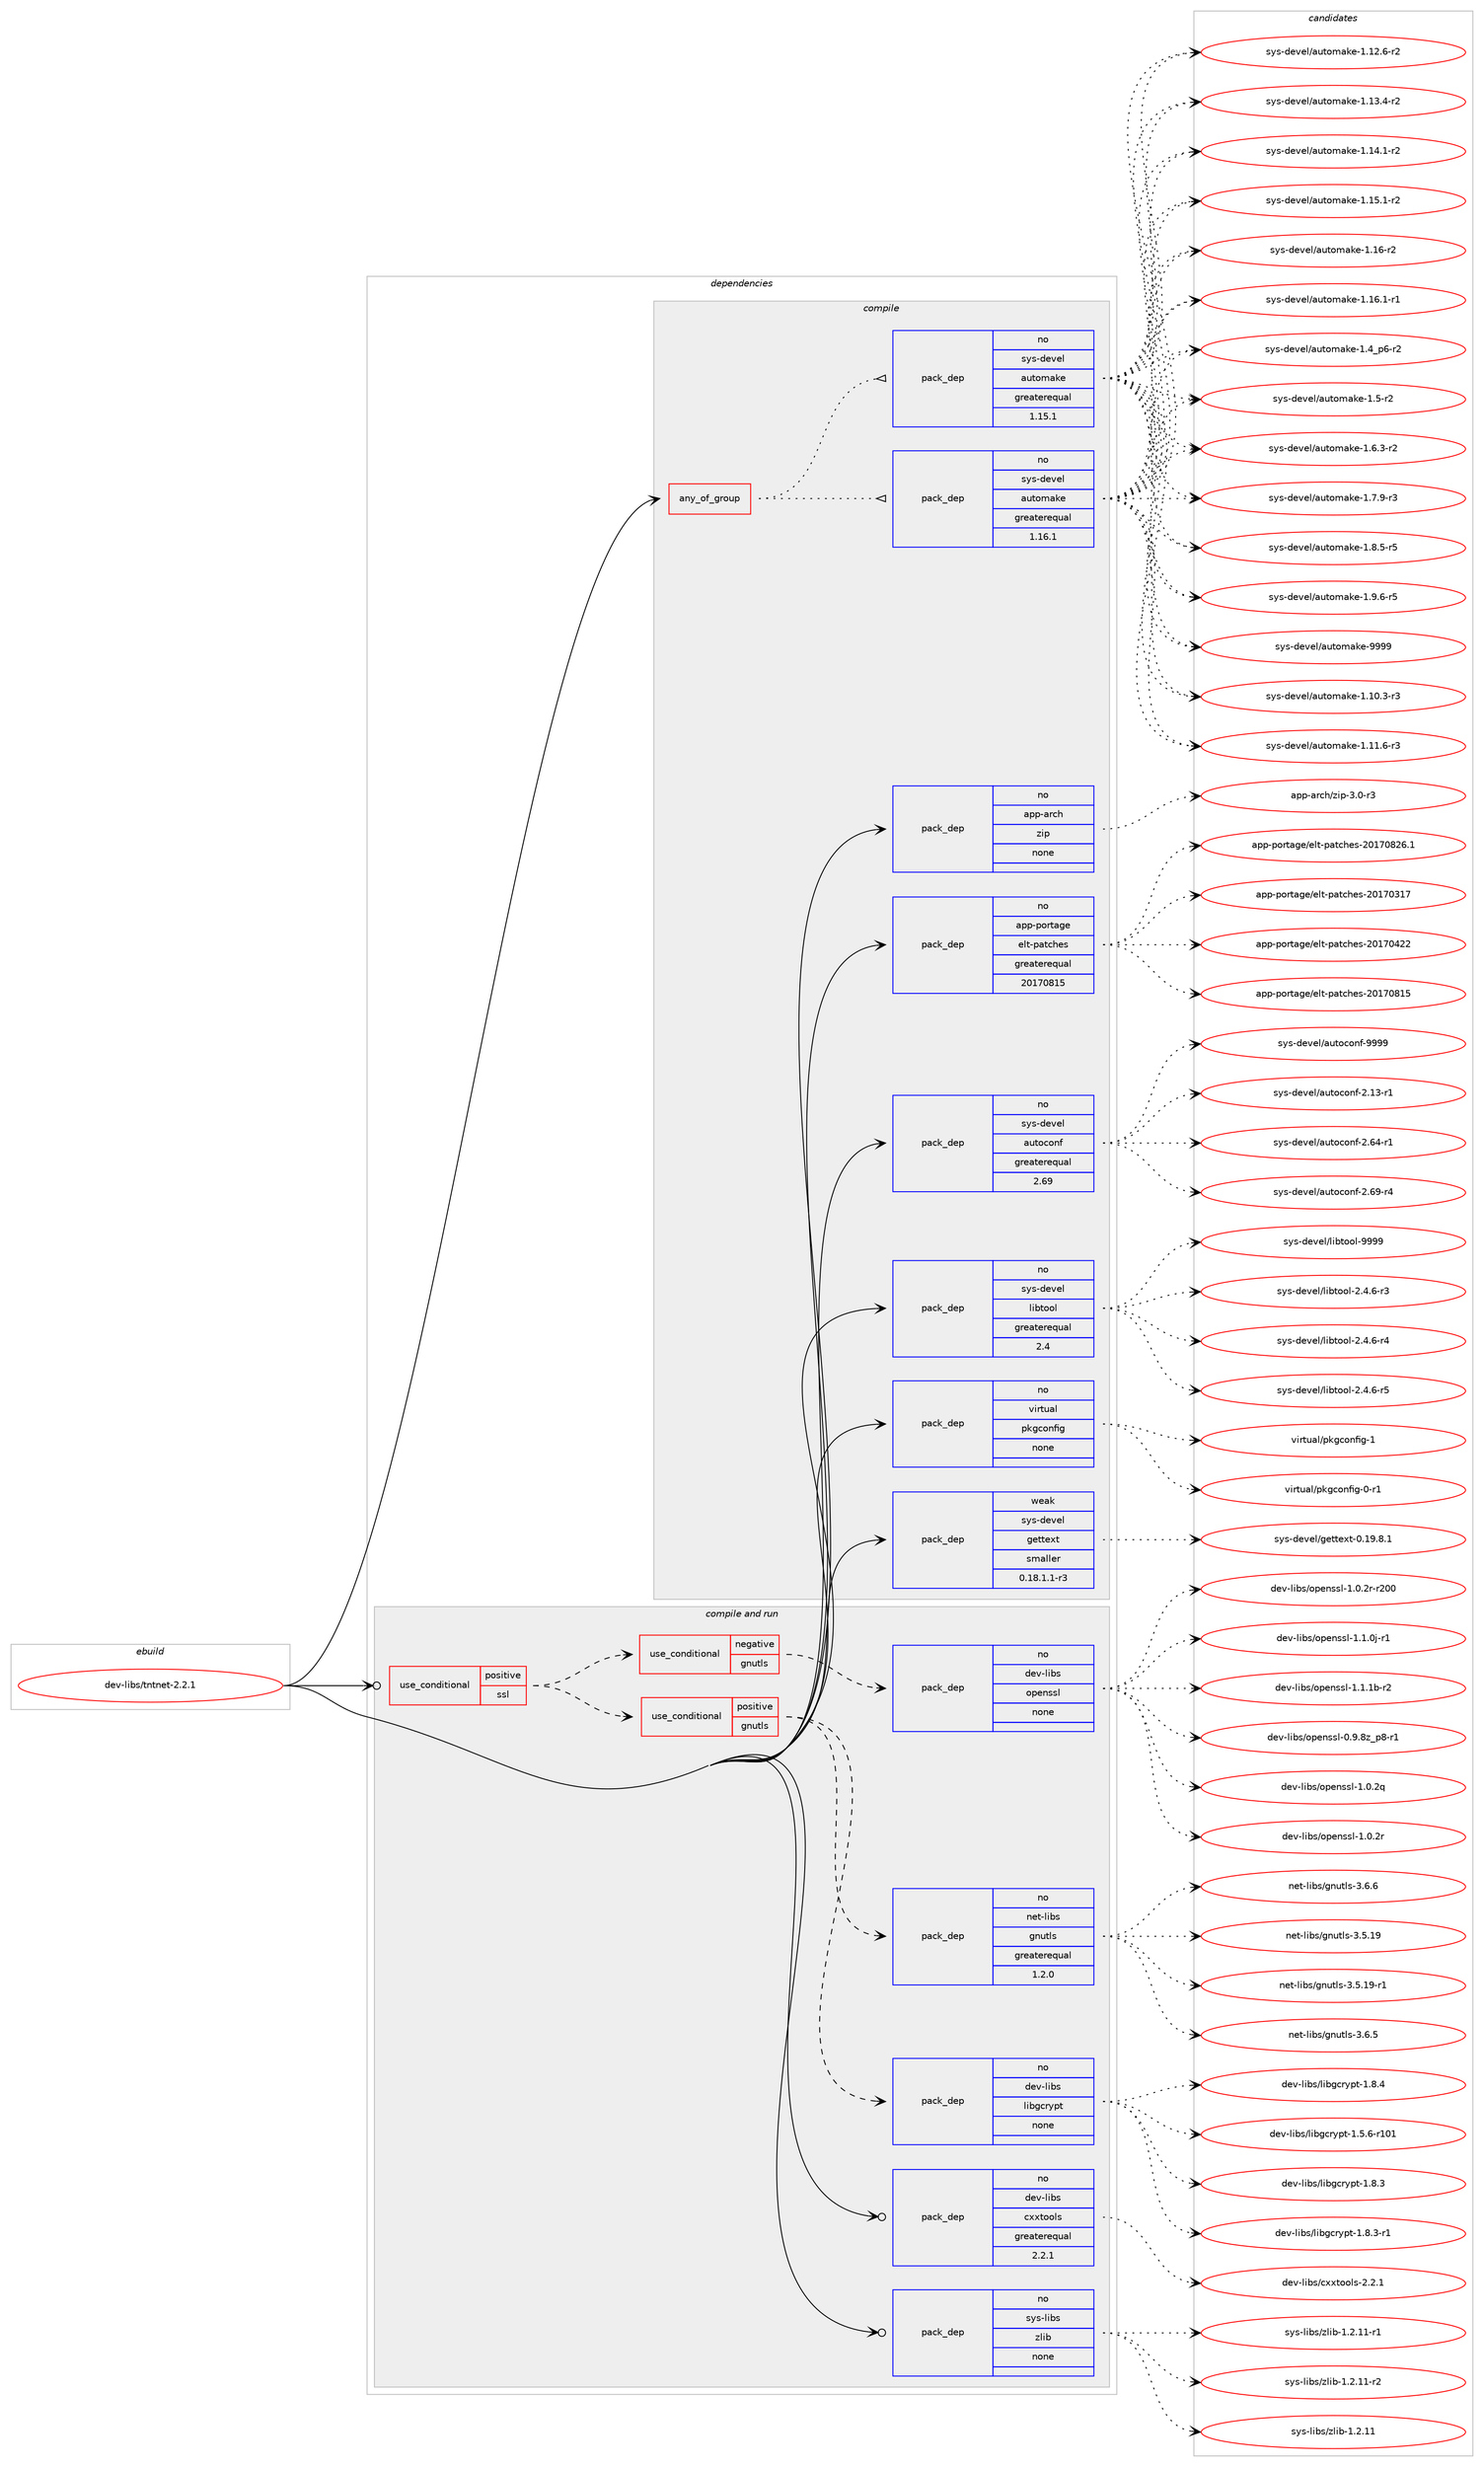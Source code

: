 digraph prolog {

# *************
# Graph options
# *************

newrank=true;
concentrate=true;
compound=true;
graph [rankdir=LR,fontname=Helvetica,fontsize=10,ranksep=1.5];#, ranksep=2.5, nodesep=0.2];
edge  [arrowhead=vee];
node  [fontname=Helvetica,fontsize=10];

# **********
# The ebuild
# **********

subgraph cluster_leftcol {
color=gray;
rank=same;
label=<<i>ebuild</i>>;
id [label="dev-libs/tntnet-2.2.1", color=red, width=4, href="../dev-libs/tntnet-2.2.1.svg"];
}

# ****************
# The dependencies
# ****************

subgraph cluster_midcol {
color=gray;
label=<<i>dependencies</i>>;
subgraph cluster_compile {
fillcolor="#eeeeee";
style=filled;
label=<<i>compile</i>>;
subgraph any22414 {
dependency1372115 [label=<<TABLE BORDER="0" CELLBORDER="1" CELLSPACING="0" CELLPADDING="4"><TR><TD CELLPADDING="10">any_of_group</TD></TR></TABLE>>, shape=none, color=red];subgraph pack982174 {
dependency1372116 [label=<<TABLE BORDER="0" CELLBORDER="1" CELLSPACING="0" CELLPADDING="4" WIDTH="220"><TR><TD ROWSPAN="6" CELLPADDING="30">pack_dep</TD></TR><TR><TD WIDTH="110">no</TD></TR><TR><TD>sys-devel</TD></TR><TR><TD>automake</TD></TR><TR><TD>greaterequal</TD></TR><TR><TD>1.16.1</TD></TR></TABLE>>, shape=none, color=blue];
}
dependency1372115:e -> dependency1372116:w [weight=20,style="dotted",arrowhead="oinv"];
subgraph pack982175 {
dependency1372117 [label=<<TABLE BORDER="0" CELLBORDER="1" CELLSPACING="0" CELLPADDING="4" WIDTH="220"><TR><TD ROWSPAN="6" CELLPADDING="30">pack_dep</TD></TR><TR><TD WIDTH="110">no</TD></TR><TR><TD>sys-devel</TD></TR><TR><TD>automake</TD></TR><TR><TD>greaterequal</TD></TR><TR><TD>1.15.1</TD></TR></TABLE>>, shape=none, color=blue];
}
dependency1372115:e -> dependency1372117:w [weight=20,style="dotted",arrowhead="oinv"];
}
id:e -> dependency1372115:w [weight=20,style="solid",arrowhead="vee"];
subgraph pack982176 {
dependency1372118 [label=<<TABLE BORDER="0" CELLBORDER="1" CELLSPACING="0" CELLPADDING="4" WIDTH="220"><TR><TD ROWSPAN="6" CELLPADDING="30">pack_dep</TD></TR><TR><TD WIDTH="110">no</TD></TR><TR><TD>app-arch</TD></TR><TR><TD>zip</TD></TR><TR><TD>none</TD></TR><TR><TD></TD></TR></TABLE>>, shape=none, color=blue];
}
id:e -> dependency1372118:w [weight=20,style="solid",arrowhead="vee"];
subgraph pack982177 {
dependency1372119 [label=<<TABLE BORDER="0" CELLBORDER="1" CELLSPACING="0" CELLPADDING="4" WIDTH="220"><TR><TD ROWSPAN="6" CELLPADDING="30">pack_dep</TD></TR><TR><TD WIDTH="110">no</TD></TR><TR><TD>app-portage</TD></TR><TR><TD>elt-patches</TD></TR><TR><TD>greaterequal</TD></TR><TR><TD>20170815</TD></TR></TABLE>>, shape=none, color=blue];
}
id:e -> dependency1372119:w [weight=20,style="solid",arrowhead="vee"];
subgraph pack982178 {
dependency1372120 [label=<<TABLE BORDER="0" CELLBORDER="1" CELLSPACING="0" CELLPADDING="4" WIDTH="220"><TR><TD ROWSPAN="6" CELLPADDING="30">pack_dep</TD></TR><TR><TD WIDTH="110">no</TD></TR><TR><TD>sys-devel</TD></TR><TR><TD>autoconf</TD></TR><TR><TD>greaterequal</TD></TR><TR><TD>2.69</TD></TR></TABLE>>, shape=none, color=blue];
}
id:e -> dependency1372120:w [weight=20,style="solid",arrowhead="vee"];
subgraph pack982179 {
dependency1372121 [label=<<TABLE BORDER="0" CELLBORDER="1" CELLSPACING="0" CELLPADDING="4" WIDTH="220"><TR><TD ROWSPAN="6" CELLPADDING="30">pack_dep</TD></TR><TR><TD WIDTH="110">no</TD></TR><TR><TD>sys-devel</TD></TR><TR><TD>libtool</TD></TR><TR><TD>greaterequal</TD></TR><TR><TD>2.4</TD></TR></TABLE>>, shape=none, color=blue];
}
id:e -> dependency1372121:w [weight=20,style="solid",arrowhead="vee"];
subgraph pack982180 {
dependency1372122 [label=<<TABLE BORDER="0" CELLBORDER="1" CELLSPACING="0" CELLPADDING="4" WIDTH="220"><TR><TD ROWSPAN="6" CELLPADDING="30">pack_dep</TD></TR><TR><TD WIDTH="110">no</TD></TR><TR><TD>virtual</TD></TR><TR><TD>pkgconfig</TD></TR><TR><TD>none</TD></TR><TR><TD></TD></TR></TABLE>>, shape=none, color=blue];
}
id:e -> dependency1372122:w [weight=20,style="solid",arrowhead="vee"];
subgraph pack982181 {
dependency1372123 [label=<<TABLE BORDER="0" CELLBORDER="1" CELLSPACING="0" CELLPADDING="4" WIDTH="220"><TR><TD ROWSPAN="6" CELLPADDING="30">pack_dep</TD></TR><TR><TD WIDTH="110">weak</TD></TR><TR><TD>sys-devel</TD></TR><TR><TD>gettext</TD></TR><TR><TD>smaller</TD></TR><TR><TD>0.18.1.1-r3</TD></TR></TABLE>>, shape=none, color=blue];
}
id:e -> dependency1372123:w [weight=20,style="solid",arrowhead="vee"];
}
subgraph cluster_compileandrun {
fillcolor="#eeeeee";
style=filled;
label=<<i>compile and run</i>>;
subgraph cond366963 {
dependency1372124 [label=<<TABLE BORDER="0" CELLBORDER="1" CELLSPACING="0" CELLPADDING="4"><TR><TD ROWSPAN="3" CELLPADDING="10">use_conditional</TD></TR><TR><TD>positive</TD></TR><TR><TD>ssl</TD></TR></TABLE>>, shape=none, color=red];
subgraph cond366964 {
dependency1372125 [label=<<TABLE BORDER="0" CELLBORDER="1" CELLSPACING="0" CELLPADDING="4"><TR><TD ROWSPAN="3" CELLPADDING="10">use_conditional</TD></TR><TR><TD>positive</TD></TR><TR><TD>gnutls</TD></TR></TABLE>>, shape=none, color=red];
subgraph pack982182 {
dependency1372126 [label=<<TABLE BORDER="0" CELLBORDER="1" CELLSPACING="0" CELLPADDING="4" WIDTH="220"><TR><TD ROWSPAN="6" CELLPADDING="30">pack_dep</TD></TR><TR><TD WIDTH="110">no</TD></TR><TR><TD>net-libs</TD></TR><TR><TD>gnutls</TD></TR><TR><TD>greaterequal</TD></TR><TR><TD>1.2.0</TD></TR></TABLE>>, shape=none, color=blue];
}
dependency1372125:e -> dependency1372126:w [weight=20,style="dashed",arrowhead="vee"];
subgraph pack982183 {
dependency1372127 [label=<<TABLE BORDER="0" CELLBORDER="1" CELLSPACING="0" CELLPADDING="4" WIDTH="220"><TR><TD ROWSPAN="6" CELLPADDING="30">pack_dep</TD></TR><TR><TD WIDTH="110">no</TD></TR><TR><TD>dev-libs</TD></TR><TR><TD>libgcrypt</TD></TR><TR><TD>none</TD></TR><TR><TD></TD></TR></TABLE>>, shape=none, color=blue];
}
dependency1372125:e -> dependency1372127:w [weight=20,style="dashed",arrowhead="vee"];
}
dependency1372124:e -> dependency1372125:w [weight=20,style="dashed",arrowhead="vee"];
subgraph cond366965 {
dependency1372128 [label=<<TABLE BORDER="0" CELLBORDER="1" CELLSPACING="0" CELLPADDING="4"><TR><TD ROWSPAN="3" CELLPADDING="10">use_conditional</TD></TR><TR><TD>negative</TD></TR><TR><TD>gnutls</TD></TR></TABLE>>, shape=none, color=red];
subgraph pack982184 {
dependency1372129 [label=<<TABLE BORDER="0" CELLBORDER="1" CELLSPACING="0" CELLPADDING="4" WIDTH="220"><TR><TD ROWSPAN="6" CELLPADDING="30">pack_dep</TD></TR><TR><TD WIDTH="110">no</TD></TR><TR><TD>dev-libs</TD></TR><TR><TD>openssl</TD></TR><TR><TD>none</TD></TR><TR><TD></TD></TR></TABLE>>, shape=none, color=blue];
}
dependency1372128:e -> dependency1372129:w [weight=20,style="dashed",arrowhead="vee"];
}
dependency1372124:e -> dependency1372128:w [weight=20,style="dashed",arrowhead="vee"];
}
id:e -> dependency1372124:w [weight=20,style="solid",arrowhead="odotvee"];
subgraph pack982185 {
dependency1372130 [label=<<TABLE BORDER="0" CELLBORDER="1" CELLSPACING="0" CELLPADDING="4" WIDTH="220"><TR><TD ROWSPAN="6" CELLPADDING="30">pack_dep</TD></TR><TR><TD WIDTH="110">no</TD></TR><TR><TD>dev-libs</TD></TR><TR><TD>cxxtools</TD></TR><TR><TD>greaterequal</TD></TR><TR><TD>2.2.1</TD></TR></TABLE>>, shape=none, color=blue];
}
id:e -> dependency1372130:w [weight=20,style="solid",arrowhead="odotvee"];
subgraph pack982186 {
dependency1372131 [label=<<TABLE BORDER="0" CELLBORDER="1" CELLSPACING="0" CELLPADDING="4" WIDTH="220"><TR><TD ROWSPAN="6" CELLPADDING="30">pack_dep</TD></TR><TR><TD WIDTH="110">no</TD></TR><TR><TD>sys-libs</TD></TR><TR><TD>zlib</TD></TR><TR><TD>none</TD></TR><TR><TD></TD></TR></TABLE>>, shape=none, color=blue];
}
id:e -> dependency1372131:w [weight=20,style="solid",arrowhead="odotvee"];
}
subgraph cluster_run {
fillcolor="#eeeeee";
style=filled;
label=<<i>run</i>>;
}
}

# **************
# The candidates
# **************

subgraph cluster_choices {
rank=same;
color=gray;
label=<<i>candidates</i>>;

subgraph choice982174 {
color=black;
nodesep=1;
choice11512111545100101118101108479711711611110997107101454946494846514511451 [label="sys-devel/automake-1.10.3-r3", color=red, width=4,href="../sys-devel/automake-1.10.3-r3.svg"];
choice11512111545100101118101108479711711611110997107101454946494946544511451 [label="sys-devel/automake-1.11.6-r3", color=red, width=4,href="../sys-devel/automake-1.11.6-r3.svg"];
choice11512111545100101118101108479711711611110997107101454946495046544511450 [label="sys-devel/automake-1.12.6-r2", color=red, width=4,href="../sys-devel/automake-1.12.6-r2.svg"];
choice11512111545100101118101108479711711611110997107101454946495146524511450 [label="sys-devel/automake-1.13.4-r2", color=red, width=4,href="../sys-devel/automake-1.13.4-r2.svg"];
choice11512111545100101118101108479711711611110997107101454946495246494511450 [label="sys-devel/automake-1.14.1-r2", color=red, width=4,href="../sys-devel/automake-1.14.1-r2.svg"];
choice11512111545100101118101108479711711611110997107101454946495346494511450 [label="sys-devel/automake-1.15.1-r2", color=red, width=4,href="../sys-devel/automake-1.15.1-r2.svg"];
choice1151211154510010111810110847971171161111099710710145494649544511450 [label="sys-devel/automake-1.16-r2", color=red, width=4,href="../sys-devel/automake-1.16-r2.svg"];
choice11512111545100101118101108479711711611110997107101454946495446494511449 [label="sys-devel/automake-1.16.1-r1", color=red, width=4,href="../sys-devel/automake-1.16.1-r1.svg"];
choice115121115451001011181011084797117116111109971071014549465295112544511450 [label="sys-devel/automake-1.4_p6-r2", color=red, width=4,href="../sys-devel/automake-1.4_p6-r2.svg"];
choice11512111545100101118101108479711711611110997107101454946534511450 [label="sys-devel/automake-1.5-r2", color=red, width=4,href="../sys-devel/automake-1.5-r2.svg"];
choice115121115451001011181011084797117116111109971071014549465446514511450 [label="sys-devel/automake-1.6.3-r2", color=red, width=4,href="../sys-devel/automake-1.6.3-r2.svg"];
choice115121115451001011181011084797117116111109971071014549465546574511451 [label="sys-devel/automake-1.7.9-r3", color=red, width=4,href="../sys-devel/automake-1.7.9-r3.svg"];
choice115121115451001011181011084797117116111109971071014549465646534511453 [label="sys-devel/automake-1.8.5-r5", color=red, width=4,href="../sys-devel/automake-1.8.5-r5.svg"];
choice115121115451001011181011084797117116111109971071014549465746544511453 [label="sys-devel/automake-1.9.6-r5", color=red, width=4,href="../sys-devel/automake-1.9.6-r5.svg"];
choice115121115451001011181011084797117116111109971071014557575757 [label="sys-devel/automake-9999", color=red, width=4,href="../sys-devel/automake-9999.svg"];
dependency1372116:e -> choice11512111545100101118101108479711711611110997107101454946494846514511451:w [style=dotted,weight="100"];
dependency1372116:e -> choice11512111545100101118101108479711711611110997107101454946494946544511451:w [style=dotted,weight="100"];
dependency1372116:e -> choice11512111545100101118101108479711711611110997107101454946495046544511450:w [style=dotted,weight="100"];
dependency1372116:e -> choice11512111545100101118101108479711711611110997107101454946495146524511450:w [style=dotted,weight="100"];
dependency1372116:e -> choice11512111545100101118101108479711711611110997107101454946495246494511450:w [style=dotted,weight="100"];
dependency1372116:e -> choice11512111545100101118101108479711711611110997107101454946495346494511450:w [style=dotted,weight="100"];
dependency1372116:e -> choice1151211154510010111810110847971171161111099710710145494649544511450:w [style=dotted,weight="100"];
dependency1372116:e -> choice11512111545100101118101108479711711611110997107101454946495446494511449:w [style=dotted,weight="100"];
dependency1372116:e -> choice115121115451001011181011084797117116111109971071014549465295112544511450:w [style=dotted,weight="100"];
dependency1372116:e -> choice11512111545100101118101108479711711611110997107101454946534511450:w [style=dotted,weight="100"];
dependency1372116:e -> choice115121115451001011181011084797117116111109971071014549465446514511450:w [style=dotted,weight="100"];
dependency1372116:e -> choice115121115451001011181011084797117116111109971071014549465546574511451:w [style=dotted,weight="100"];
dependency1372116:e -> choice115121115451001011181011084797117116111109971071014549465646534511453:w [style=dotted,weight="100"];
dependency1372116:e -> choice115121115451001011181011084797117116111109971071014549465746544511453:w [style=dotted,weight="100"];
dependency1372116:e -> choice115121115451001011181011084797117116111109971071014557575757:w [style=dotted,weight="100"];
}
subgraph choice982175 {
color=black;
nodesep=1;
choice11512111545100101118101108479711711611110997107101454946494846514511451 [label="sys-devel/automake-1.10.3-r3", color=red, width=4,href="../sys-devel/automake-1.10.3-r3.svg"];
choice11512111545100101118101108479711711611110997107101454946494946544511451 [label="sys-devel/automake-1.11.6-r3", color=red, width=4,href="../sys-devel/automake-1.11.6-r3.svg"];
choice11512111545100101118101108479711711611110997107101454946495046544511450 [label="sys-devel/automake-1.12.6-r2", color=red, width=4,href="../sys-devel/automake-1.12.6-r2.svg"];
choice11512111545100101118101108479711711611110997107101454946495146524511450 [label="sys-devel/automake-1.13.4-r2", color=red, width=4,href="../sys-devel/automake-1.13.4-r2.svg"];
choice11512111545100101118101108479711711611110997107101454946495246494511450 [label="sys-devel/automake-1.14.1-r2", color=red, width=4,href="../sys-devel/automake-1.14.1-r2.svg"];
choice11512111545100101118101108479711711611110997107101454946495346494511450 [label="sys-devel/automake-1.15.1-r2", color=red, width=4,href="../sys-devel/automake-1.15.1-r2.svg"];
choice1151211154510010111810110847971171161111099710710145494649544511450 [label="sys-devel/automake-1.16-r2", color=red, width=4,href="../sys-devel/automake-1.16-r2.svg"];
choice11512111545100101118101108479711711611110997107101454946495446494511449 [label="sys-devel/automake-1.16.1-r1", color=red, width=4,href="../sys-devel/automake-1.16.1-r1.svg"];
choice115121115451001011181011084797117116111109971071014549465295112544511450 [label="sys-devel/automake-1.4_p6-r2", color=red, width=4,href="../sys-devel/automake-1.4_p6-r2.svg"];
choice11512111545100101118101108479711711611110997107101454946534511450 [label="sys-devel/automake-1.5-r2", color=red, width=4,href="../sys-devel/automake-1.5-r2.svg"];
choice115121115451001011181011084797117116111109971071014549465446514511450 [label="sys-devel/automake-1.6.3-r2", color=red, width=4,href="../sys-devel/automake-1.6.3-r2.svg"];
choice115121115451001011181011084797117116111109971071014549465546574511451 [label="sys-devel/automake-1.7.9-r3", color=red, width=4,href="../sys-devel/automake-1.7.9-r3.svg"];
choice115121115451001011181011084797117116111109971071014549465646534511453 [label="sys-devel/automake-1.8.5-r5", color=red, width=4,href="../sys-devel/automake-1.8.5-r5.svg"];
choice115121115451001011181011084797117116111109971071014549465746544511453 [label="sys-devel/automake-1.9.6-r5", color=red, width=4,href="../sys-devel/automake-1.9.6-r5.svg"];
choice115121115451001011181011084797117116111109971071014557575757 [label="sys-devel/automake-9999", color=red, width=4,href="../sys-devel/automake-9999.svg"];
dependency1372117:e -> choice11512111545100101118101108479711711611110997107101454946494846514511451:w [style=dotted,weight="100"];
dependency1372117:e -> choice11512111545100101118101108479711711611110997107101454946494946544511451:w [style=dotted,weight="100"];
dependency1372117:e -> choice11512111545100101118101108479711711611110997107101454946495046544511450:w [style=dotted,weight="100"];
dependency1372117:e -> choice11512111545100101118101108479711711611110997107101454946495146524511450:w [style=dotted,weight="100"];
dependency1372117:e -> choice11512111545100101118101108479711711611110997107101454946495246494511450:w [style=dotted,weight="100"];
dependency1372117:e -> choice11512111545100101118101108479711711611110997107101454946495346494511450:w [style=dotted,weight="100"];
dependency1372117:e -> choice1151211154510010111810110847971171161111099710710145494649544511450:w [style=dotted,weight="100"];
dependency1372117:e -> choice11512111545100101118101108479711711611110997107101454946495446494511449:w [style=dotted,weight="100"];
dependency1372117:e -> choice115121115451001011181011084797117116111109971071014549465295112544511450:w [style=dotted,weight="100"];
dependency1372117:e -> choice11512111545100101118101108479711711611110997107101454946534511450:w [style=dotted,weight="100"];
dependency1372117:e -> choice115121115451001011181011084797117116111109971071014549465446514511450:w [style=dotted,weight="100"];
dependency1372117:e -> choice115121115451001011181011084797117116111109971071014549465546574511451:w [style=dotted,weight="100"];
dependency1372117:e -> choice115121115451001011181011084797117116111109971071014549465646534511453:w [style=dotted,weight="100"];
dependency1372117:e -> choice115121115451001011181011084797117116111109971071014549465746544511453:w [style=dotted,weight="100"];
dependency1372117:e -> choice115121115451001011181011084797117116111109971071014557575757:w [style=dotted,weight="100"];
}
subgraph choice982176 {
color=black;
nodesep=1;
choice9711211245971149910447122105112455146484511451 [label="app-arch/zip-3.0-r3", color=red, width=4,href="../app-arch/zip-3.0-r3.svg"];
dependency1372118:e -> choice9711211245971149910447122105112455146484511451:w [style=dotted,weight="100"];
}
subgraph choice982177 {
color=black;
nodesep=1;
choice97112112451121111141169710310147101108116451129711699104101115455048495548514955 [label="app-portage/elt-patches-20170317", color=red, width=4,href="../app-portage/elt-patches-20170317.svg"];
choice97112112451121111141169710310147101108116451129711699104101115455048495548525050 [label="app-portage/elt-patches-20170422", color=red, width=4,href="../app-portage/elt-patches-20170422.svg"];
choice97112112451121111141169710310147101108116451129711699104101115455048495548564953 [label="app-portage/elt-patches-20170815", color=red, width=4,href="../app-portage/elt-patches-20170815.svg"];
choice971121124511211111411697103101471011081164511297116991041011154550484955485650544649 [label="app-portage/elt-patches-20170826.1", color=red, width=4,href="../app-portage/elt-patches-20170826.1.svg"];
dependency1372119:e -> choice97112112451121111141169710310147101108116451129711699104101115455048495548514955:w [style=dotted,weight="100"];
dependency1372119:e -> choice97112112451121111141169710310147101108116451129711699104101115455048495548525050:w [style=dotted,weight="100"];
dependency1372119:e -> choice97112112451121111141169710310147101108116451129711699104101115455048495548564953:w [style=dotted,weight="100"];
dependency1372119:e -> choice971121124511211111411697103101471011081164511297116991041011154550484955485650544649:w [style=dotted,weight="100"];
}
subgraph choice982178 {
color=black;
nodesep=1;
choice1151211154510010111810110847971171161119911111010245504649514511449 [label="sys-devel/autoconf-2.13-r1", color=red, width=4,href="../sys-devel/autoconf-2.13-r1.svg"];
choice1151211154510010111810110847971171161119911111010245504654524511449 [label="sys-devel/autoconf-2.64-r1", color=red, width=4,href="../sys-devel/autoconf-2.64-r1.svg"];
choice1151211154510010111810110847971171161119911111010245504654574511452 [label="sys-devel/autoconf-2.69-r4", color=red, width=4,href="../sys-devel/autoconf-2.69-r4.svg"];
choice115121115451001011181011084797117116111991111101024557575757 [label="sys-devel/autoconf-9999", color=red, width=4,href="../sys-devel/autoconf-9999.svg"];
dependency1372120:e -> choice1151211154510010111810110847971171161119911111010245504649514511449:w [style=dotted,weight="100"];
dependency1372120:e -> choice1151211154510010111810110847971171161119911111010245504654524511449:w [style=dotted,weight="100"];
dependency1372120:e -> choice1151211154510010111810110847971171161119911111010245504654574511452:w [style=dotted,weight="100"];
dependency1372120:e -> choice115121115451001011181011084797117116111991111101024557575757:w [style=dotted,weight="100"];
}
subgraph choice982179 {
color=black;
nodesep=1;
choice1151211154510010111810110847108105981161111111084550465246544511451 [label="sys-devel/libtool-2.4.6-r3", color=red, width=4,href="../sys-devel/libtool-2.4.6-r3.svg"];
choice1151211154510010111810110847108105981161111111084550465246544511452 [label="sys-devel/libtool-2.4.6-r4", color=red, width=4,href="../sys-devel/libtool-2.4.6-r4.svg"];
choice1151211154510010111810110847108105981161111111084550465246544511453 [label="sys-devel/libtool-2.4.6-r5", color=red, width=4,href="../sys-devel/libtool-2.4.6-r5.svg"];
choice1151211154510010111810110847108105981161111111084557575757 [label="sys-devel/libtool-9999", color=red, width=4,href="../sys-devel/libtool-9999.svg"];
dependency1372121:e -> choice1151211154510010111810110847108105981161111111084550465246544511451:w [style=dotted,weight="100"];
dependency1372121:e -> choice1151211154510010111810110847108105981161111111084550465246544511452:w [style=dotted,weight="100"];
dependency1372121:e -> choice1151211154510010111810110847108105981161111111084550465246544511453:w [style=dotted,weight="100"];
dependency1372121:e -> choice1151211154510010111810110847108105981161111111084557575757:w [style=dotted,weight="100"];
}
subgraph choice982180 {
color=black;
nodesep=1;
choice11810511411611797108471121071039911111010210510345484511449 [label="virtual/pkgconfig-0-r1", color=red, width=4,href="../virtual/pkgconfig-0-r1.svg"];
choice1181051141161179710847112107103991111101021051034549 [label="virtual/pkgconfig-1", color=red, width=4,href="../virtual/pkgconfig-1.svg"];
dependency1372122:e -> choice11810511411611797108471121071039911111010210510345484511449:w [style=dotted,weight="100"];
dependency1372122:e -> choice1181051141161179710847112107103991111101021051034549:w [style=dotted,weight="100"];
}
subgraph choice982181 {
color=black;
nodesep=1;
choice1151211154510010111810110847103101116116101120116454846495746564649 [label="sys-devel/gettext-0.19.8.1", color=red, width=4,href="../sys-devel/gettext-0.19.8.1.svg"];
dependency1372123:e -> choice1151211154510010111810110847103101116116101120116454846495746564649:w [style=dotted,weight="100"];
}
subgraph choice982182 {
color=black;
nodesep=1;
choice11010111645108105981154710311011711610811545514653464957 [label="net-libs/gnutls-3.5.19", color=red, width=4,href="../net-libs/gnutls-3.5.19.svg"];
choice110101116451081059811547103110117116108115455146534649574511449 [label="net-libs/gnutls-3.5.19-r1", color=red, width=4,href="../net-libs/gnutls-3.5.19-r1.svg"];
choice110101116451081059811547103110117116108115455146544653 [label="net-libs/gnutls-3.6.5", color=red, width=4,href="../net-libs/gnutls-3.6.5.svg"];
choice110101116451081059811547103110117116108115455146544654 [label="net-libs/gnutls-3.6.6", color=red, width=4,href="../net-libs/gnutls-3.6.6.svg"];
dependency1372126:e -> choice11010111645108105981154710311011711610811545514653464957:w [style=dotted,weight="100"];
dependency1372126:e -> choice110101116451081059811547103110117116108115455146534649574511449:w [style=dotted,weight="100"];
dependency1372126:e -> choice110101116451081059811547103110117116108115455146544653:w [style=dotted,weight="100"];
dependency1372126:e -> choice110101116451081059811547103110117116108115455146544654:w [style=dotted,weight="100"];
}
subgraph choice982183 {
color=black;
nodesep=1;
choice100101118451081059811547108105981039911412111211645494653465445114494849 [label="dev-libs/libgcrypt-1.5.6-r101", color=red, width=4,href="../dev-libs/libgcrypt-1.5.6-r101.svg"];
choice1001011184510810598115471081059810399114121112116454946564651 [label="dev-libs/libgcrypt-1.8.3", color=red, width=4,href="../dev-libs/libgcrypt-1.8.3.svg"];
choice10010111845108105981154710810598103991141211121164549465646514511449 [label="dev-libs/libgcrypt-1.8.3-r1", color=red, width=4,href="../dev-libs/libgcrypt-1.8.3-r1.svg"];
choice1001011184510810598115471081059810399114121112116454946564652 [label="dev-libs/libgcrypt-1.8.4", color=red, width=4,href="../dev-libs/libgcrypt-1.8.4.svg"];
dependency1372127:e -> choice100101118451081059811547108105981039911412111211645494653465445114494849:w [style=dotted,weight="100"];
dependency1372127:e -> choice1001011184510810598115471081059810399114121112116454946564651:w [style=dotted,weight="100"];
dependency1372127:e -> choice10010111845108105981154710810598103991141211121164549465646514511449:w [style=dotted,weight="100"];
dependency1372127:e -> choice1001011184510810598115471081059810399114121112116454946564652:w [style=dotted,weight="100"];
}
subgraph choice982184 {
color=black;
nodesep=1;
choice10010111845108105981154711111210111011511510845484657465612295112564511449 [label="dev-libs/openssl-0.9.8z_p8-r1", color=red, width=4,href="../dev-libs/openssl-0.9.8z_p8-r1.svg"];
choice100101118451081059811547111112101110115115108454946484650113 [label="dev-libs/openssl-1.0.2q", color=red, width=4,href="../dev-libs/openssl-1.0.2q.svg"];
choice100101118451081059811547111112101110115115108454946484650114 [label="dev-libs/openssl-1.0.2r", color=red, width=4,href="../dev-libs/openssl-1.0.2r.svg"];
choice10010111845108105981154711111210111011511510845494648465011445114504848 [label="dev-libs/openssl-1.0.2r-r200", color=red, width=4,href="../dev-libs/openssl-1.0.2r-r200.svg"];
choice1001011184510810598115471111121011101151151084549464946481064511449 [label="dev-libs/openssl-1.1.0j-r1", color=red, width=4,href="../dev-libs/openssl-1.1.0j-r1.svg"];
choice100101118451081059811547111112101110115115108454946494649984511450 [label="dev-libs/openssl-1.1.1b-r2", color=red, width=4,href="../dev-libs/openssl-1.1.1b-r2.svg"];
dependency1372129:e -> choice10010111845108105981154711111210111011511510845484657465612295112564511449:w [style=dotted,weight="100"];
dependency1372129:e -> choice100101118451081059811547111112101110115115108454946484650113:w [style=dotted,weight="100"];
dependency1372129:e -> choice100101118451081059811547111112101110115115108454946484650114:w [style=dotted,weight="100"];
dependency1372129:e -> choice10010111845108105981154711111210111011511510845494648465011445114504848:w [style=dotted,weight="100"];
dependency1372129:e -> choice1001011184510810598115471111121011101151151084549464946481064511449:w [style=dotted,weight="100"];
dependency1372129:e -> choice100101118451081059811547111112101110115115108454946494649984511450:w [style=dotted,weight="100"];
}
subgraph choice982185 {
color=black;
nodesep=1;
choice10010111845108105981154799120120116111111108115455046504649 [label="dev-libs/cxxtools-2.2.1", color=red, width=4,href="../dev-libs/cxxtools-2.2.1.svg"];
dependency1372130:e -> choice10010111845108105981154799120120116111111108115455046504649:w [style=dotted,weight="100"];
}
subgraph choice982186 {
color=black;
nodesep=1;
choice1151211154510810598115471221081059845494650464949 [label="sys-libs/zlib-1.2.11", color=red, width=4,href="../sys-libs/zlib-1.2.11.svg"];
choice11512111545108105981154712210810598454946504649494511449 [label="sys-libs/zlib-1.2.11-r1", color=red, width=4,href="../sys-libs/zlib-1.2.11-r1.svg"];
choice11512111545108105981154712210810598454946504649494511450 [label="sys-libs/zlib-1.2.11-r2", color=red, width=4,href="../sys-libs/zlib-1.2.11-r2.svg"];
dependency1372131:e -> choice1151211154510810598115471221081059845494650464949:w [style=dotted,weight="100"];
dependency1372131:e -> choice11512111545108105981154712210810598454946504649494511449:w [style=dotted,weight="100"];
dependency1372131:e -> choice11512111545108105981154712210810598454946504649494511450:w [style=dotted,weight="100"];
}
}

}
